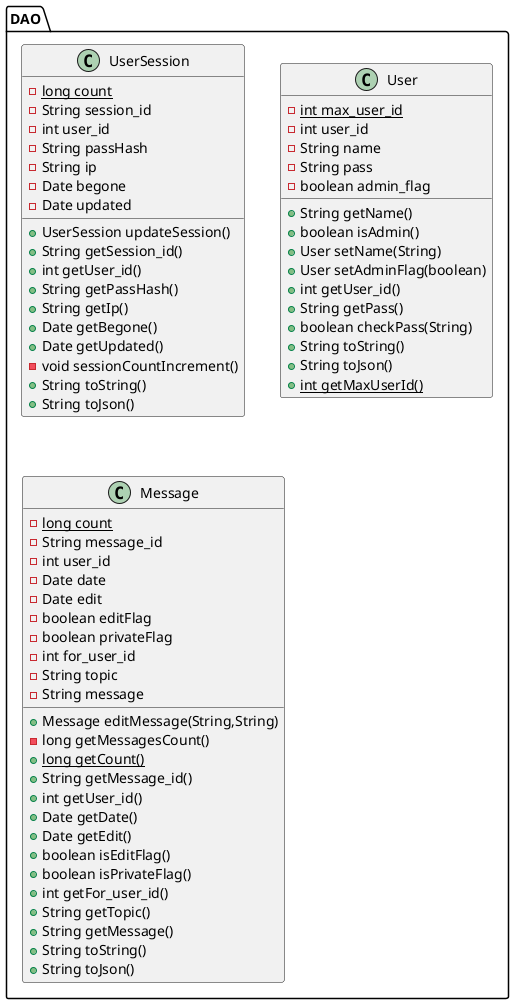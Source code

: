 @startuml
class DAO.UserSession {
- {static} long count
- String session_id
- int user_id
- String passHash
- String ip
- Date begone
- Date updated
+ UserSession updateSession()
+ String getSession_id()
+ int getUser_id()
+ String getPassHash()
+ String getIp()
+ Date getBegone()
+ Date getUpdated()
- void sessionCountIncrement()
+ String toString()
+ String toJson()
}
class DAO.User {
- {static} int max_user_id
- int user_id
- String name
- String pass
- boolean admin_flag
+ String getName()
+ boolean isAdmin()
+ User setName(String)
+ User setAdminFlag(boolean)
+ int getUser_id()
+ String getPass()
+ boolean checkPass(String)
+ String toString()
+ String toJson()
+ {static} int getMaxUserId()
}
class DAO.Message {
- {static} long count
- String message_id
- int user_id
- Date date
- Date edit
- boolean editFlag
- boolean privateFlag
- int for_user_id
- String topic
- String message
+ Message editMessage(String,String)
- long getMessagesCount()
+ {static} long getCount()
+ String getMessage_id()
+ int getUser_id()
+ Date getDate()
+ Date getEdit()
+ boolean isEditFlag()
+ boolean isPrivateFlag()
+ int getFor_user_id()
+ String getTopic()
+ String getMessage()
+ String toString()
+ String toJson()
}
@enduml